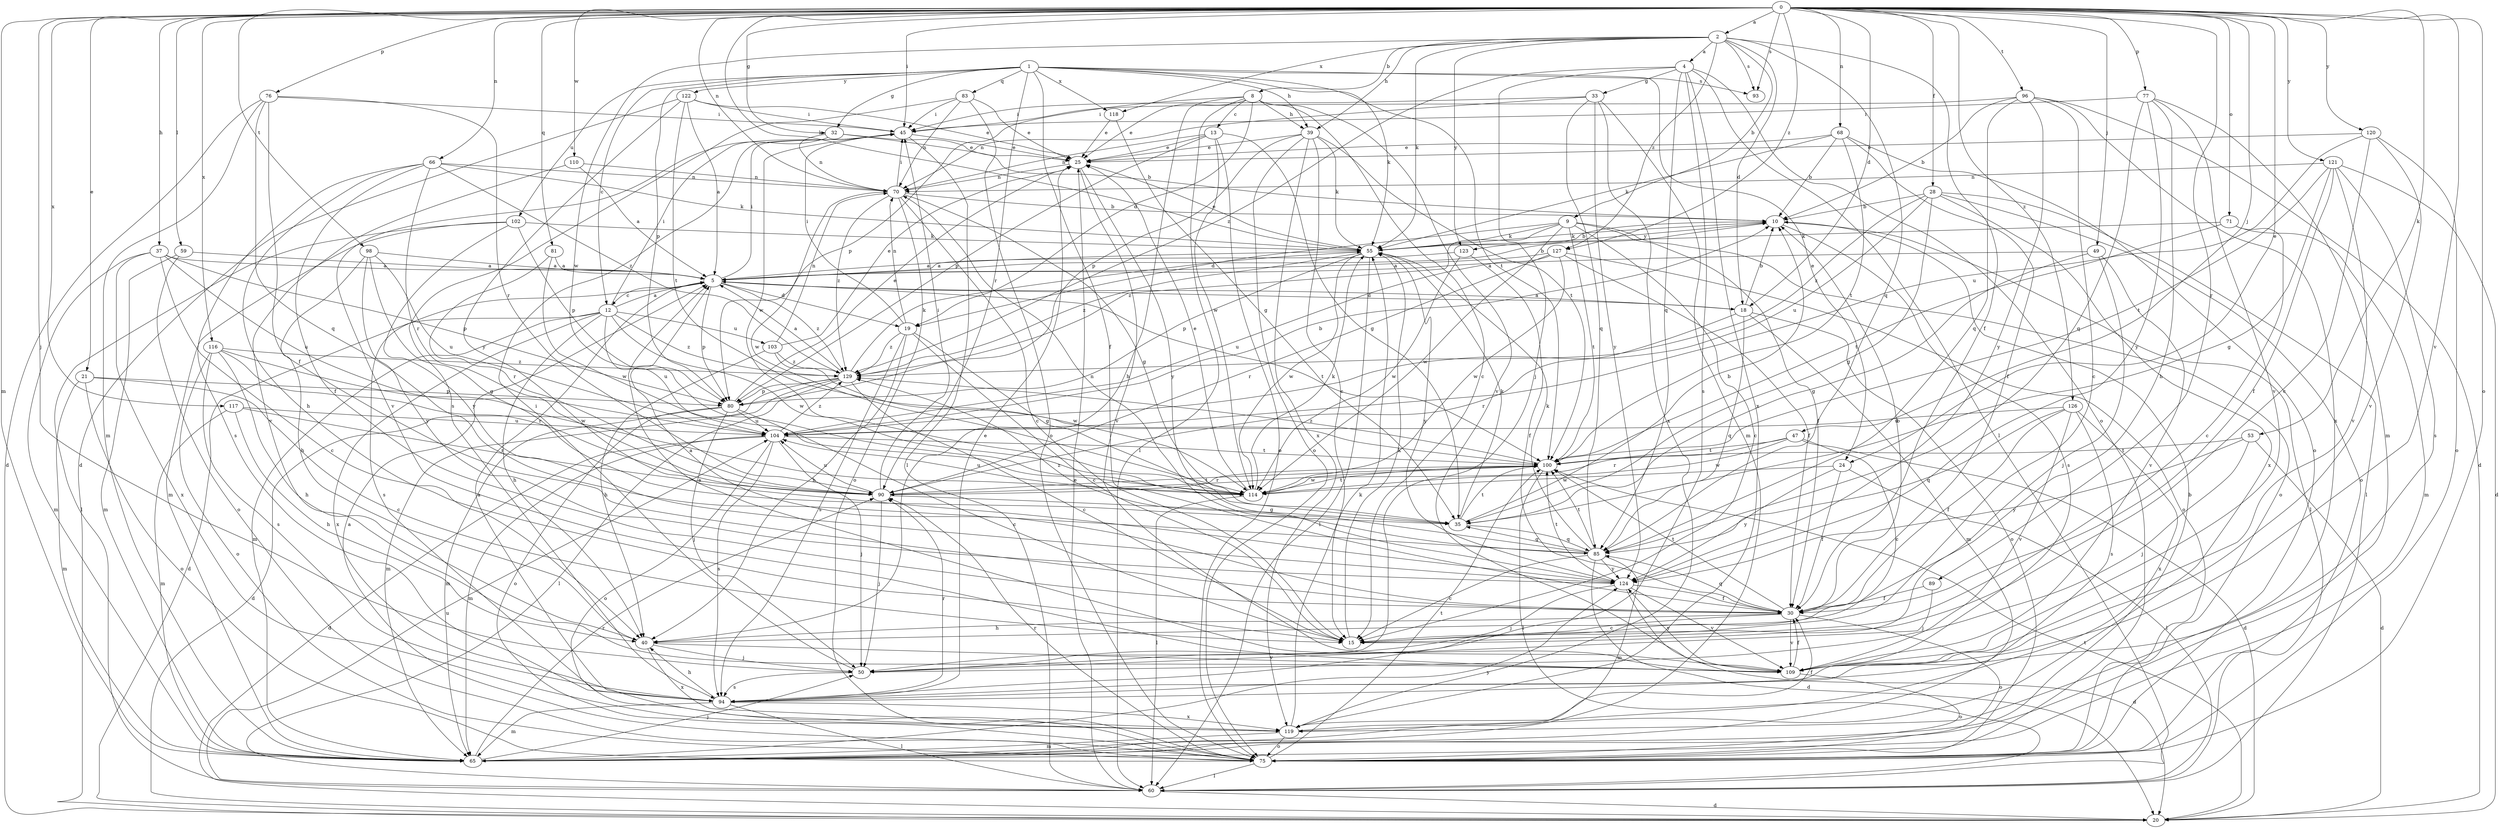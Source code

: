 strict digraph  {
0;
1;
2;
4;
5;
8;
9;
10;
12;
13;
15;
18;
19;
20;
21;
24;
25;
28;
30;
32;
33;
35;
37;
39;
40;
45;
47;
49;
50;
53;
55;
59;
60;
65;
66;
68;
70;
71;
75;
76;
77;
80;
81;
83;
85;
89;
90;
93;
94;
96;
98;
100;
102;
103;
104;
109;
110;
114;
116;
117;
118;
119;
120;
121;
122;
123;
124;
126;
127;
129;
0 -> 2  [label=a];
0 -> 18  [label=d];
0 -> 21  [label=e];
0 -> 24  [label=e];
0 -> 28  [label=f];
0 -> 32  [label=g];
0 -> 37  [label=h];
0 -> 45  [label=i];
0 -> 47  [label=j];
0 -> 49  [label=j];
0 -> 50  [label=j];
0 -> 53  [label=k];
0 -> 55  [label=k];
0 -> 59  [label=l];
0 -> 65  [label=m];
0 -> 66  [label=n];
0 -> 68  [label=n];
0 -> 70  [label=n];
0 -> 71  [label=o];
0 -> 75  [label=o];
0 -> 76  [label=p];
0 -> 77  [label=p];
0 -> 81  [label=q];
0 -> 89  [label=r];
0 -> 93  [label=s];
0 -> 96  [label=t];
0 -> 98  [label=t];
0 -> 109  [label=v];
0 -> 110  [label=w];
0 -> 116  [label=x];
0 -> 117  [label=x];
0 -> 120  [label=y];
0 -> 121  [label=y];
0 -> 126  [label=z];
0 -> 127  [label=z];
1 -> 12  [label=c];
1 -> 24  [label=e];
1 -> 30  [label=f];
1 -> 32  [label=g];
1 -> 39  [label=h];
1 -> 55  [label=k];
1 -> 80  [label=p];
1 -> 83  [label=q];
1 -> 90  [label=r];
1 -> 93  [label=s];
1 -> 100  [label=t];
1 -> 102  [label=u];
1 -> 118  [label=x];
1 -> 122  [label=y];
2 -> 4  [label=a];
2 -> 8  [label=b];
2 -> 9  [label=b];
2 -> 18  [label=d];
2 -> 30  [label=f];
2 -> 39  [label=h];
2 -> 55  [label=k];
2 -> 85  [label=q];
2 -> 93  [label=s];
2 -> 114  [label=w];
2 -> 118  [label=x];
2 -> 123  [label=y];
2 -> 127  [label=z];
4 -> 33  [label=g];
4 -> 50  [label=j];
4 -> 60  [label=l];
4 -> 75  [label=o];
4 -> 85  [label=q];
4 -> 94  [label=s];
4 -> 119  [label=x];
4 -> 129  [label=z];
5 -> 10  [label=b];
5 -> 12  [label=c];
5 -> 18  [label=d];
5 -> 19  [label=d];
5 -> 45  [label=i];
5 -> 80  [label=p];
5 -> 94  [label=s];
5 -> 100  [label=t];
5 -> 129  [label=z];
8 -> 13  [label=c];
8 -> 15  [label=c];
8 -> 19  [label=d];
8 -> 25  [label=e];
8 -> 39  [label=h];
8 -> 40  [label=h];
8 -> 60  [label=l];
8 -> 80  [label=p];
8 -> 109  [label=v];
9 -> 15  [label=c];
9 -> 19  [label=d];
9 -> 30  [label=f];
9 -> 55  [label=k];
9 -> 75  [label=o];
9 -> 100  [label=t];
9 -> 114  [label=w];
9 -> 129  [label=z];
10 -> 55  [label=k];
10 -> 60  [label=l];
10 -> 94  [label=s];
10 -> 123  [label=y];
12 -> 5  [label=a];
12 -> 20  [label=d];
12 -> 40  [label=h];
12 -> 45  [label=i];
12 -> 65  [label=m];
12 -> 103  [label=u];
12 -> 104  [label=u];
12 -> 114  [label=w];
12 -> 119  [label=x];
12 -> 129  [label=z];
13 -> 25  [label=e];
13 -> 35  [label=g];
13 -> 70  [label=n];
13 -> 75  [label=o];
13 -> 80  [label=p];
13 -> 114  [label=w];
15 -> 55  [label=k];
18 -> 5  [label=a];
18 -> 10  [label=b];
18 -> 65  [label=m];
18 -> 75  [label=o];
18 -> 85  [label=q];
18 -> 90  [label=r];
19 -> 15  [label=c];
19 -> 35  [label=g];
19 -> 40  [label=h];
19 -> 45  [label=i];
19 -> 70  [label=n];
19 -> 94  [label=s];
19 -> 129  [label=z];
20 -> 100  [label=t];
21 -> 15  [label=c];
21 -> 65  [label=m];
21 -> 75  [label=o];
21 -> 80  [label=p];
24 -> 30  [label=f];
24 -> 60  [label=l];
24 -> 114  [label=w];
24 -> 124  [label=y];
25 -> 70  [label=n];
25 -> 109  [label=v];
25 -> 124  [label=y];
28 -> 10  [label=b];
28 -> 35  [label=g];
28 -> 60  [label=l];
28 -> 75  [label=o];
28 -> 104  [label=u];
28 -> 119  [label=x];
28 -> 129  [label=z];
30 -> 5  [label=a];
30 -> 10  [label=b];
30 -> 15  [label=c];
30 -> 40  [label=h];
30 -> 75  [label=o];
30 -> 85  [label=q];
30 -> 100  [label=t];
30 -> 109  [label=v];
32 -> 10  [label=b];
32 -> 25  [label=e];
32 -> 70  [label=n];
32 -> 109  [label=v];
33 -> 45  [label=i];
33 -> 65  [label=m];
33 -> 70  [label=n];
33 -> 85  [label=q];
33 -> 119  [label=x];
33 -> 124  [label=y];
35 -> 10  [label=b];
35 -> 55  [label=k];
35 -> 85  [label=q];
35 -> 100  [label=t];
37 -> 5  [label=a];
37 -> 15  [label=c];
37 -> 65  [label=m];
37 -> 80  [label=p];
37 -> 104  [label=u];
37 -> 119  [label=x];
39 -> 15  [label=c];
39 -> 25  [label=e];
39 -> 55  [label=k];
39 -> 75  [label=o];
39 -> 80  [label=p];
39 -> 100  [label=t];
39 -> 119  [label=x];
40 -> 50  [label=j];
40 -> 109  [label=v];
40 -> 119  [label=x];
45 -> 25  [label=e];
45 -> 60  [label=l];
45 -> 114  [label=w];
47 -> 15  [label=c];
47 -> 20  [label=d];
47 -> 90  [label=r];
47 -> 100  [label=t];
47 -> 114  [label=w];
49 -> 5  [label=a];
49 -> 35  [label=g];
49 -> 50  [label=j];
49 -> 109  [label=v];
50 -> 45  [label=i];
50 -> 94  [label=s];
53 -> 20  [label=d];
53 -> 50  [label=j];
53 -> 100  [label=t];
53 -> 124  [label=y];
55 -> 5  [label=a];
55 -> 10  [label=b];
55 -> 25  [label=e];
55 -> 60  [label=l];
55 -> 80  [label=p];
55 -> 114  [label=w];
55 -> 124  [label=y];
55 -> 129  [label=z];
59 -> 5  [label=a];
59 -> 65  [label=m];
59 -> 75  [label=o];
60 -> 20  [label=d];
60 -> 25  [label=e];
60 -> 104  [label=u];
65 -> 10  [label=b];
65 -> 50  [label=j];
65 -> 90  [label=r];
65 -> 124  [label=y];
66 -> 30  [label=f];
66 -> 40  [label=h];
66 -> 55  [label=k];
66 -> 70  [label=n];
66 -> 90  [label=r];
66 -> 94  [label=s];
66 -> 129  [label=z];
68 -> 10  [label=b];
68 -> 25  [label=e];
68 -> 30  [label=f];
68 -> 55  [label=k];
68 -> 75  [label=o];
68 -> 100  [label=t];
70 -> 10  [label=b];
70 -> 15  [label=c];
70 -> 35  [label=g];
70 -> 45  [label=i];
70 -> 75  [label=o];
70 -> 114  [label=w];
70 -> 129  [label=z];
71 -> 15  [label=c];
71 -> 55  [label=k];
71 -> 65  [label=m];
71 -> 100  [label=t];
75 -> 5  [label=a];
75 -> 60  [label=l];
75 -> 90  [label=r];
75 -> 100  [label=t];
76 -> 20  [label=d];
76 -> 30  [label=f];
76 -> 45  [label=i];
76 -> 65  [label=m];
76 -> 85  [label=q];
76 -> 90  [label=r];
77 -> 40  [label=h];
77 -> 45  [label=i];
77 -> 65  [label=m];
77 -> 85  [label=q];
77 -> 109  [label=v];
77 -> 124  [label=y];
80 -> 15  [label=c];
80 -> 25  [label=e];
80 -> 50  [label=j];
80 -> 65  [label=m];
80 -> 75  [label=o];
80 -> 104  [label=u];
81 -> 5  [label=a];
81 -> 90  [label=r];
81 -> 114  [label=w];
83 -> 25  [label=e];
83 -> 45  [label=i];
83 -> 70  [label=n];
83 -> 75  [label=o];
83 -> 94  [label=s];
85 -> 15  [label=c];
85 -> 20  [label=d];
85 -> 35  [label=g];
85 -> 55  [label=k];
85 -> 65  [label=m];
85 -> 70  [label=n];
85 -> 100  [label=t];
85 -> 124  [label=y];
85 -> 129  [label=z];
89 -> 30  [label=f];
89 -> 50  [label=j];
90 -> 35  [label=g];
90 -> 45  [label=i];
90 -> 50  [label=j];
90 -> 100  [label=t];
90 -> 104  [label=u];
94 -> 5  [label=a];
94 -> 25  [label=e];
94 -> 40  [label=h];
94 -> 60  [label=l];
94 -> 65  [label=m];
94 -> 90  [label=r];
94 -> 119  [label=x];
96 -> 10  [label=b];
96 -> 15  [label=c];
96 -> 20  [label=d];
96 -> 45  [label=i];
96 -> 85  [label=q];
96 -> 119  [label=x];
96 -> 124  [label=y];
98 -> 5  [label=a];
98 -> 35  [label=g];
98 -> 40  [label=h];
98 -> 104  [label=u];
98 -> 124  [label=y];
100 -> 60  [label=l];
100 -> 90  [label=r];
100 -> 114  [label=w];
100 -> 129  [label=z];
102 -> 55  [label=k];
102 -> 60  [label=l];
102 -> 65  [label=m];
102 -> 80  [label=p];
102 -> 124  [label=y];
103 -> 25  [label=e];
103 -> 40  [label=h];
103 -> 70  [label=n];
103 -> 114  [label=w];
103 -> 129  [label=z];
104 -> 10  [label=b];
104 -> 20  [label=d];
104 -> 50  [label=j];
104 -> 65  [label=m];
104 -> 75  [label=o];
104 -> 94  [label=s];
104 -> 100  [label=t];
104 -> 129  [label=z];
109 -> 5  [label=a];
109 -> 30  [label=f];
109 -> 75  [label=o];
109 -> 124  [label=y];
110 -> 5  [label=a];
110 -> 70  [label=n];
110 -> 109  [label=v];
114 -> 25  [label=e];
114 -> 55  [label=k];
114 -> 60  [label=l];
114 -> 100  [label=t];
114 -> 104  [label=u];
116 -> 40  [label=h];
116 -> 75  [label=o];
116 -> 90  [label=r];
116 -> 94  [label=s];
116 -> 114  [label=w];
116 -> 129  [label=z];
117 -> 40  [label=h];
117 -> 65  [label=m];
117 -> 90  [label=r];
117 -> 104  [label=u];
118 -> 25  [label=e];
118 -> 35  [label=g];
119 -> 30  [label=f];
119 -> 55  [label=k];
119 -> 65  [label=m];
119 -> 75  [label=o];
120 -> 15  [label=c];
120 -> 25  [label=e];
120 -> 75  [label=o];
120 -> 104  [label=u];
120 -> 109  [label=v];
121 -> 20  [label=d];
121 -> 30  [label=f];
121 -> 35  [label=g];
121 -> 70  [label=n];
121 -> 94  [label=s];
121 -> 100  [label=t];
121 -> 109  [label=v];
122 -> 5  [label=a];
122 -> 20  [label=d];
122 -> 25  [label=e];
122 -> 45  [label=i];
122 -> 100  [label=t];
122 -> 124  [label=y];
123 -> 5  [label=a];
123 -> 30  [label=f];
123 -> 114  [label=w];
124 -> 20  [label=d];
124 -> 30  [label=f];
124 -> 50  [label=j];
124 -> 100  [label=t];
124 -> 109  [label=v];
126 -> 30  [label=f];
126 -> 85  [label=q];
126 -> 94  [label=s];
126 -> 104  [label=u];
126 -> 109  [label=v];
126 -> 119  [label=x];
127 -> 5  [label=a];
127 -> 30  [label=f];
127 -> 75  [label=o];
127 -> 90  [label=r];
127 -> 104  [label=u];
127 -> 114  [label=w];
129 -> 5  [label=a];
129 -> 15  [label=c];
129 -> 20  [label=d];
129 -> 55  [label=k];
129 -> 60  [label=l];
129 -> 65  [label=m];
129 -> 80  [label=p];
}
